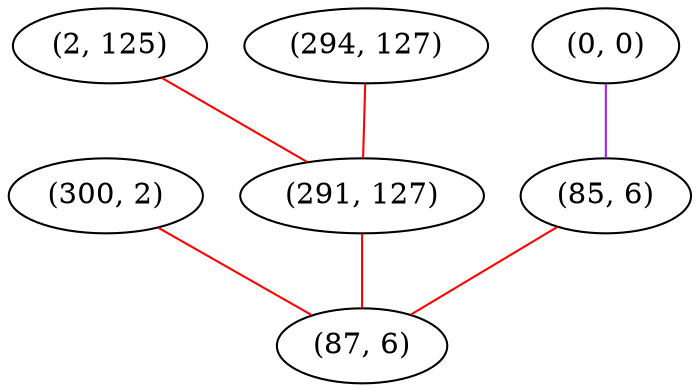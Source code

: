 graph "" {
"(300, 2)";
"(2, 125)";
"(0, 0)";
"(294, 127)";
"(291, 127)";
"(85, 6)";
"(87, 6)";
"(300, 2)" -- "(87, 6)"  [color=red, key=0, weight=1];
"(2, 125)" -- "(291, 127)"  [color=red, key=0, weight=1];
"(0, 0)" -- "(85, 6)"  [color=purple, key=0, weight=4];
"(294, 127)" -- "(291, 127)"  [color=red, key=0, weight=1];
"(291, 127)" -- "(87, 6)"  [color=red, key=0, weight=1];
"(85, 6)" -- "(87, 6)"  [color=red, key=0, weight=1];
}
